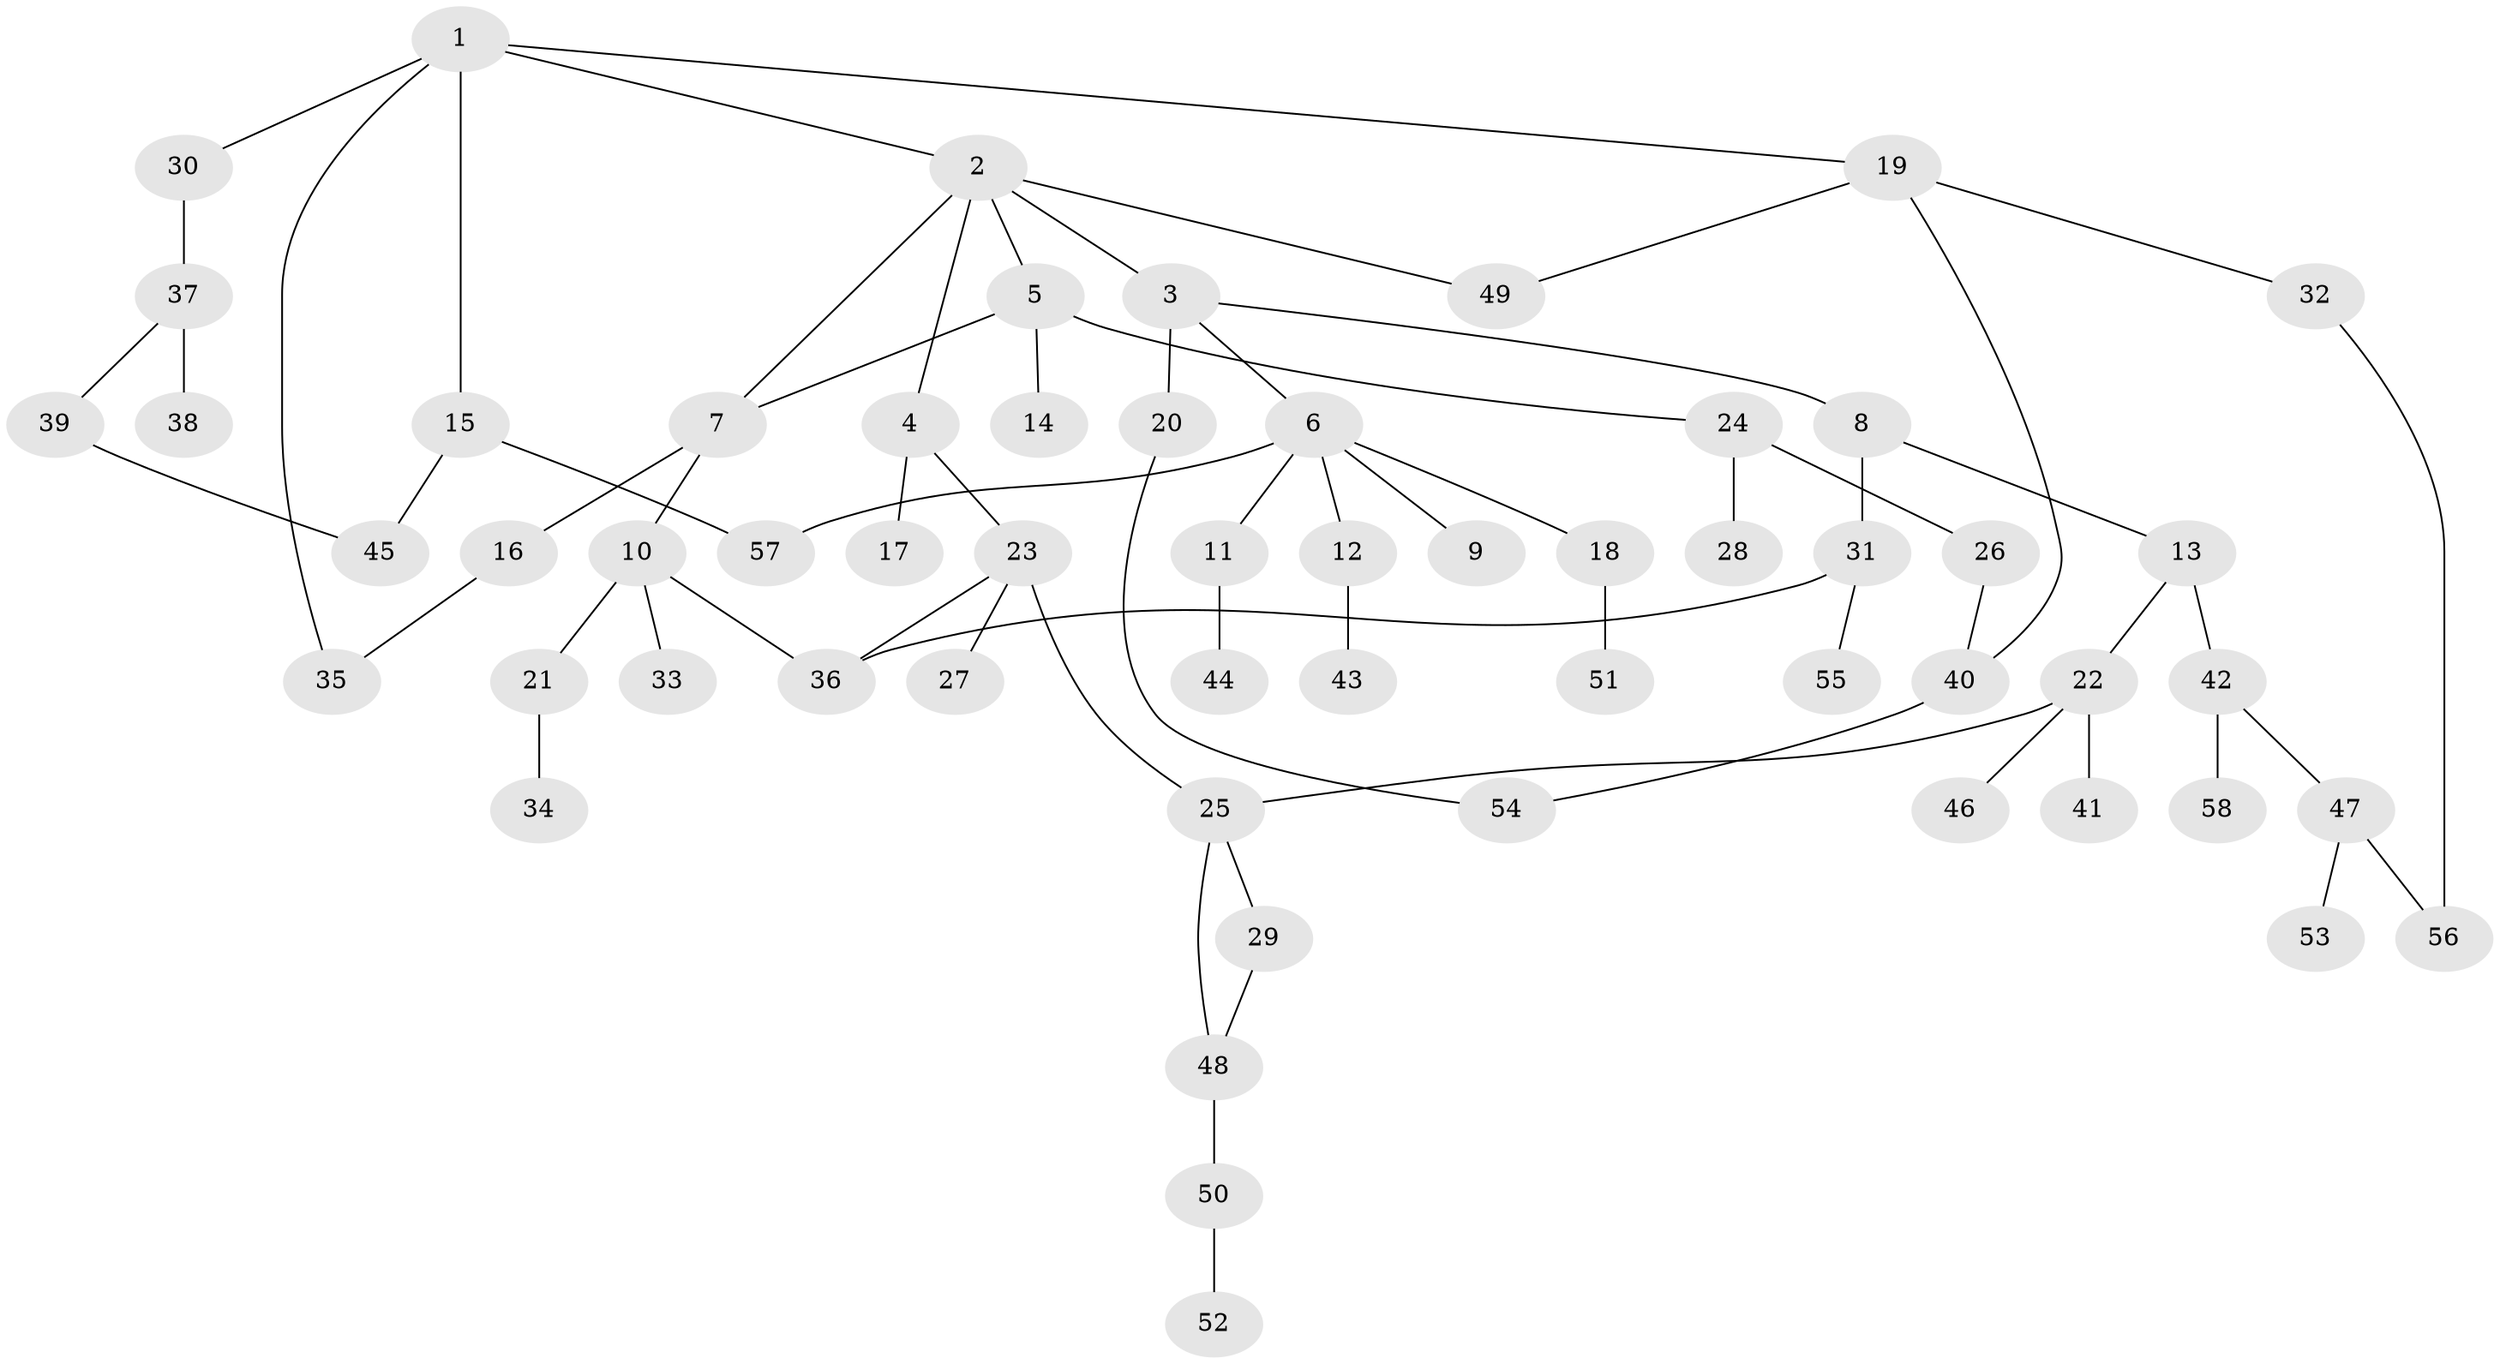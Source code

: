 // Generated by graph-tools (version 1.1) at 2025/34/03/09/25 02:34:13]
// undirected, 58 vertices, 69 edges
graph export_dot {
graph [start="1"]
  node [color=gray90,style=filled];
  1;
  2;
  3;
  4;
  5;
  6;
  7;
  8;
  9;
  10;
  11;
  12;
  13;
  14;
  15;
  16;
  17;
  18;
  19;
  20;
  21;
  22;
  23;
  24;
  25;
  26;
  27;
  28;
  29;
  30;
  31;
  32;
  33;
  34;
  35;
  36;
  37;
  38;
  39;
  40;
  41;
  42;
  43;
  44;
  45;
  46;
  47;
  48;
  49;
  50;
  51;
  52;
  53;
  54;
  55;
  56;
  57;
  58;
  1 -- 2;
  1 -- 15;
  1 -- 19;
  1 -- 30;
  1 -- 35;
  2 -- 3;
  2 -- 4;
  2 -- 5;
  2 -- 7;
  2 -- 49;
  3 -- 6;
  3 -- 8;
  3 -- 20;
  4 -- 17;
  4 -- 23;
  5 -- 14;
  5 -- 24;
  5 -- 7;
  6 -- 9;
  6 -- 11;
  6 -- 12;
  6 -- 18;
  6 -- 57;
  7 -- 10;
  7 -- 16;
  8 -- 13;
  8 -- 31;
  10 -- 21;
  10 -- 33;
  10 -- 36;
  11 -- 44;
  12 -- 43;
  13 -- 22;
  13 -- 42;
  15 -- 45;
  15 -- 57;
  16 -- 35;
  18 -- 51;
  19 -- 32;
  19 -- 49;
  19 -- 40;
  20 -- 54;
  21 -- 34;
  22 -- 25;
  22 -- 41;
  22 -- 46;
  23 -- 27;
  23 -- 36;
  23 -- 25;
  24 -- 26;
  24 -- 28;
  25 -- 29;
  25 -- 48;
  26 -- 40;
  29 -- 48;
  30 -- 37;
  31 -- 55;
  31 -- 36;
  32 -- 56;
  37 -- 38;
  37 -- 39;
  39 -- 45;
  40 -- 54;
  42 -- 47;
  42 -- 58;
  47 -- 53;
  47 -- 56;
  48 -- 50;
  50 -- 52;
}
